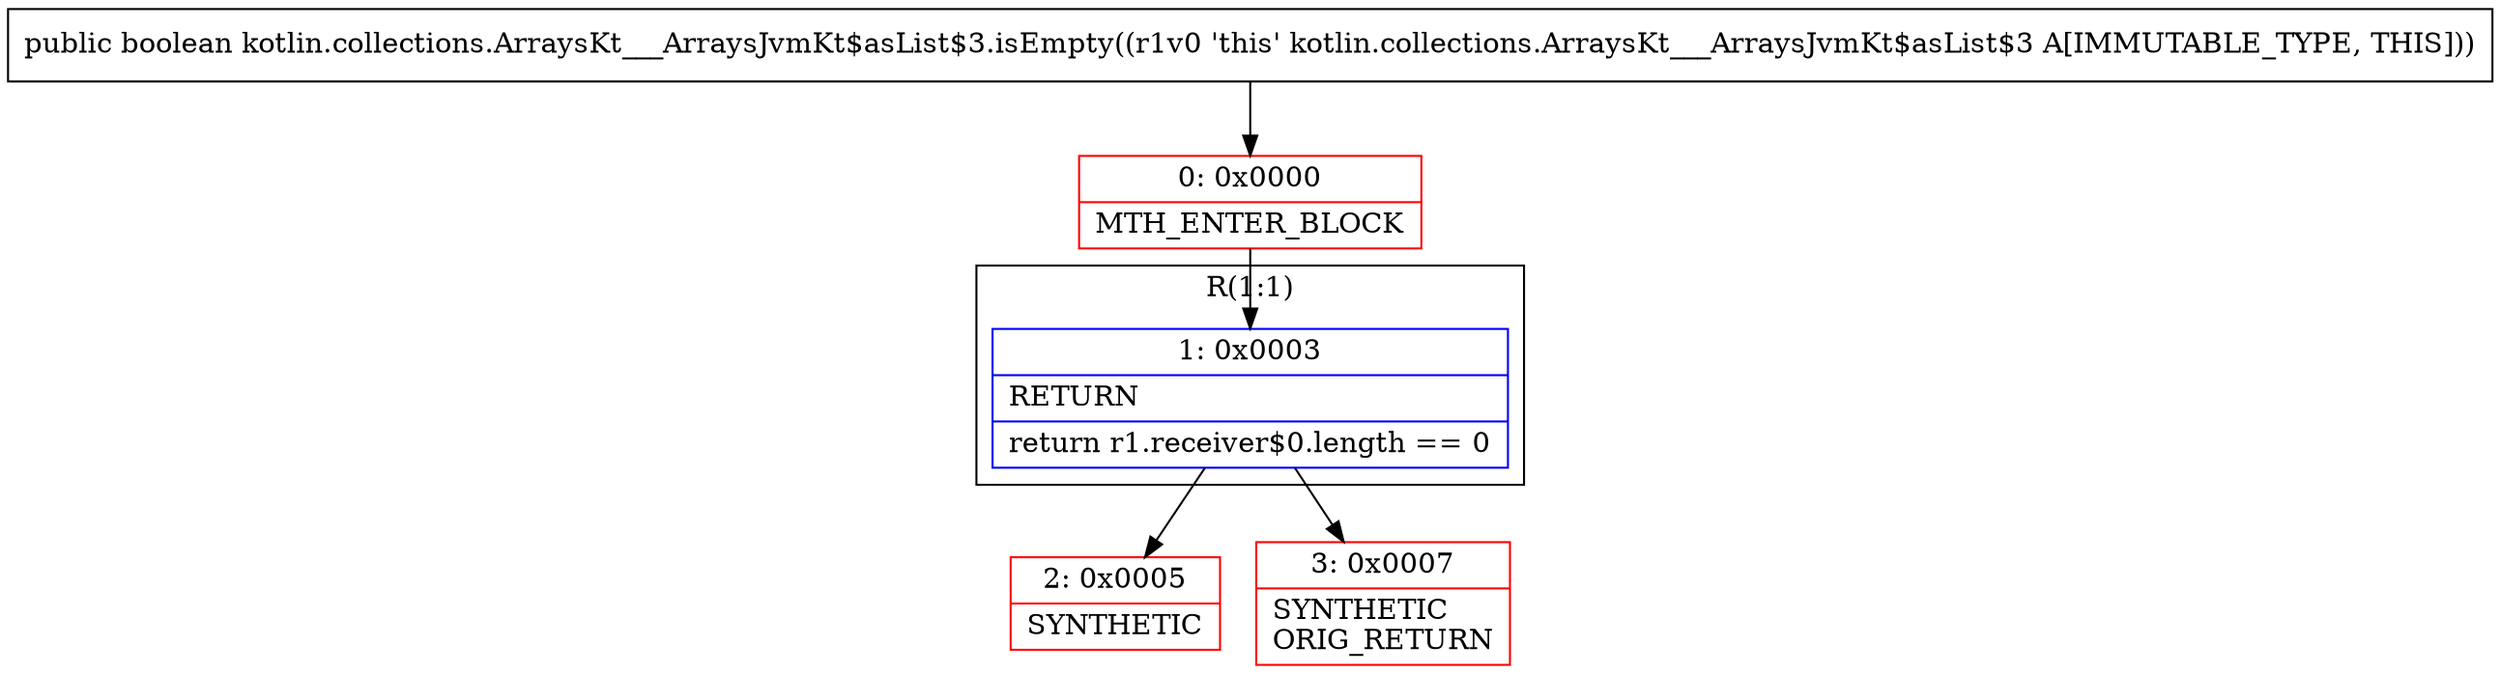 digraph "CFG forkotlin.collections.ArraysKt___ArraysJvmKt$asList$3.isEmpty()Z" {
subgraph cluster_Region_1350633110 {
label = "R(1:1)";
node [shape=record,color=blue];
Node_1 [shape=record,label="{1\:\ 0x0003|RETURN\l|return r1.receiver$0.length == 0\l}"];
}
Node_0 [shape=record,color=red,label="{0\:\ 0x0000|MTH_ENTER_BLOCK\l}"];
Node_2 [shape=record,color=red,label="{2\:\ 0x0005|SYNTHETIC\l}"];
Node_3 [shape=record,color=red,label="{3\:\ 0x0007|SYNTHETIC\lORIG_RETURN\l}"];
MethodNode[shape=record,label="{public boolean kotlin.collections.ArraysKt___ArraysJvmKt$asList$3.isEmpty((r1v0 'this' kotlin.collections.ArraysKt___ArraysJvmKt$asList$3 A[IMMUTABLE_TYPE, THIS])) }"];
MethodNode -> Node_0;
Node_1 -> Node_2;
Node_1 -> Node_3;
Node_0 -> Node_1;
}

